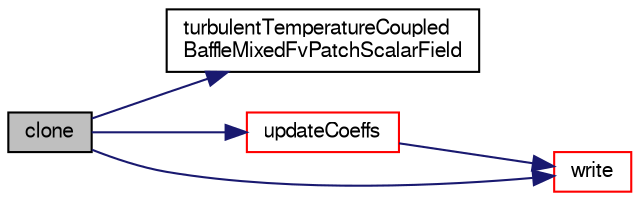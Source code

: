 digraph "clone"
{
  bgcolor="transparent";
  edge [fontname="FreeSans",fontsize="10",labelfontname="FreeSans",labelfontsize="10"];
  node [fontname="FreeSans",fontsize="10",shape=record];
  rankdir="LR";
  Node324 [label="clone",height=0.2,width=0.4,color="black", fillcolor="grey75", style="filled", fontcolor="black"];
  Node324 -> Node325 [color="midnightblue",fontsize="10",style="solid",fontname="FreeSans"];
  Node325 [label="turbulentTemperatureCoupled\lBaffleMixedFvPatchScalarField",height=0.2,width=0.4,color="black",URL="$a30802.html#aab50c8a7998e565c96c5a26cc23632fe",tooltip="Construct from patch and internal field. "];
  Node324 -> Node326 [color="midnightblue",fontsize="10",style="solid",fontname="FreeSans"];
  Node326 [label="updateCoeffs",height=0.2,width=0.4,color="red",URL="$a30802.html#a7e24eafac629d3733181cd942d4c902f",tooltip="Update the coefficients associated with the patch field. "];
  Node326 -> Node811 [color="midnightblue",fontsize="10",style="solid",fontname="FreeSans"];
  Node811 [label="write",height=0.2,width=0.4,color="red",URL="$a30802.html#a293fdfec8bdfbd5c3913ab4c9f3454ff",tooltip="Write. "];
  Node324 -> Node811 [color="midnightblue",fontsize="10",style="solid",fontname="FreeSans"];
}
